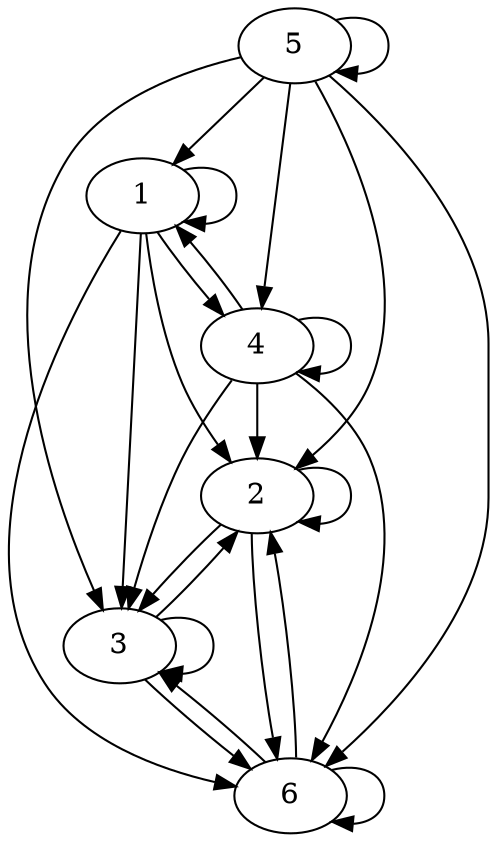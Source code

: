 digraph "output/lab1/matrix-2/graph.gv" {
	1
	2
	3
	4
	5
	6
	1 -> 1
	1 -> 2
	1 -> 3
	1 -> 4
	1 -> 6
	2 -> 2
	2 -> 3
	2 -> 6
	3 -> 2
	3 -> 3
	3 -> 6
	4 -> 1
	4 -> 2
	4 -> 3
	4 -> 4
	4 -> 6
	5 -> 1
	5 -> 2
	5 -> 3
	5 -> 4
	5 -> 5
	5 -> 6
	6 -> 2
	6 -> 3
	6 -> 6
}
